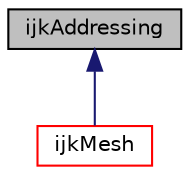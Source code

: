 digraph "ijkAddressing"
{
  bgcolor="transparent";
  edge [fontname="Helvetica",fontsize="10",labelfontname="Helvetica",labelfontsize="10"];
  node [fontname="Helvetica",fontsize="10",shape=record];
  Node1 [label="ijkAddressing",height=0.2,width=0.4,color="black", fillcolor="grey75", style="filled" fontcolor="black"];
  Node1 -> Node2 [dir="back",color="midnightblue",fontsize="10",style="solid",fontname="Helvetica"];
  Node2 [label="ijkMesh",height=0.2,width=0.4,color="red",URL="$classFoam_1_1ijkMesh.html",tooltip="A simple i-j-k (row-major order) to linear addressing for a rectilinear mesh. Since the underlying me..."];
}
